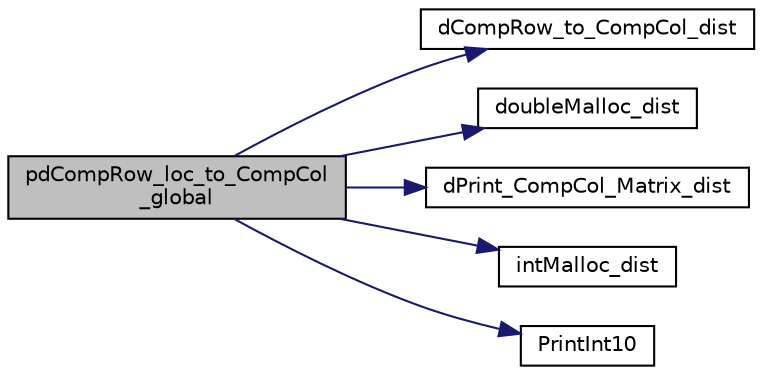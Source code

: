 digraph "pdCompRow_loc_to_CompCol_global"
{
 // LATEX_PDF_SIZE
  edge [fontname="Helvetica",fontsize="10",labelfontname="Helvetica",labelfontsize="10"];
  node [fontname="Helvetica",fontsize="10",shape=record];
  rankdir="LR";
  Node1 [label="pdCompRow_loc_to_CompCol\l_global",height=0.2,width=0.4,color="black", fillcolor="grey75", style="filled", fontcolor="black",tooltip="Gather A from the distributed compressed row format to global A in compressed column format."];
  Node1 -> Node2 [color="midnightblue",fontsize="10",style="solid",fontname="Helvetica"];
  Node2 [label="dCompRow_to_CompCol_dist",height=0.2,width=0.4,color="black", fillcolor="white", style="filled",URL="$superlu__ddefs_8h.html#aa0bf5ab1cfd190ada24857b82271dda1",tooltip=" "];
  Node1 -> Node3 [color="midnightblue",fontsize="10",style="solid",fontname="Helvetica"];
  Node3 [label="doubleMalloc_dist",height=0.2,width=0.4,color="black", fillcolor="white", style="filled",URL="$dmemory__dist_8c.html#a52dc9c97e580c07ec4af763f1755a2ba",tooltip=" "];
  Node1 -> Node4 [color="midnightblue",fontsize="10",style="solid",fontname="Helvetica"];
  Node4 [label="dPrint_CompCol_Matrix_dist",height=0.2,width=0.4,color="black", fillcolor="white", style="filled",URL="$superlu__ddefs_8h.html#a8b75f5befc04c09a4840bc4a8deb4b2e",tooltip=" "];
  Node1 -> Node5 [color="midnightblue",fontsize="10",style="solid",fontname="Helvetica"];
  Node5 [label="intMalloc_dist",height=0.2,width=0.4,color="black", fillcolor="white", style="filled",URL="$memory_8c.html#a2c2df35072e313373438cccdb98b885c",tooltip=" "];
  Node1 -> Node6 [color="midnightblue",fontsize="10",style="solid",fontname="Helvetica"];
  Node6 [label="PrintInt10",height=0.2,width=0.4,color="black", fillcolor="white", style="filled",URL="$superlu__defs_8h.html#ab03f0fccabf0c7a84b0e2c99c2988809",tooltip=" "];
}
